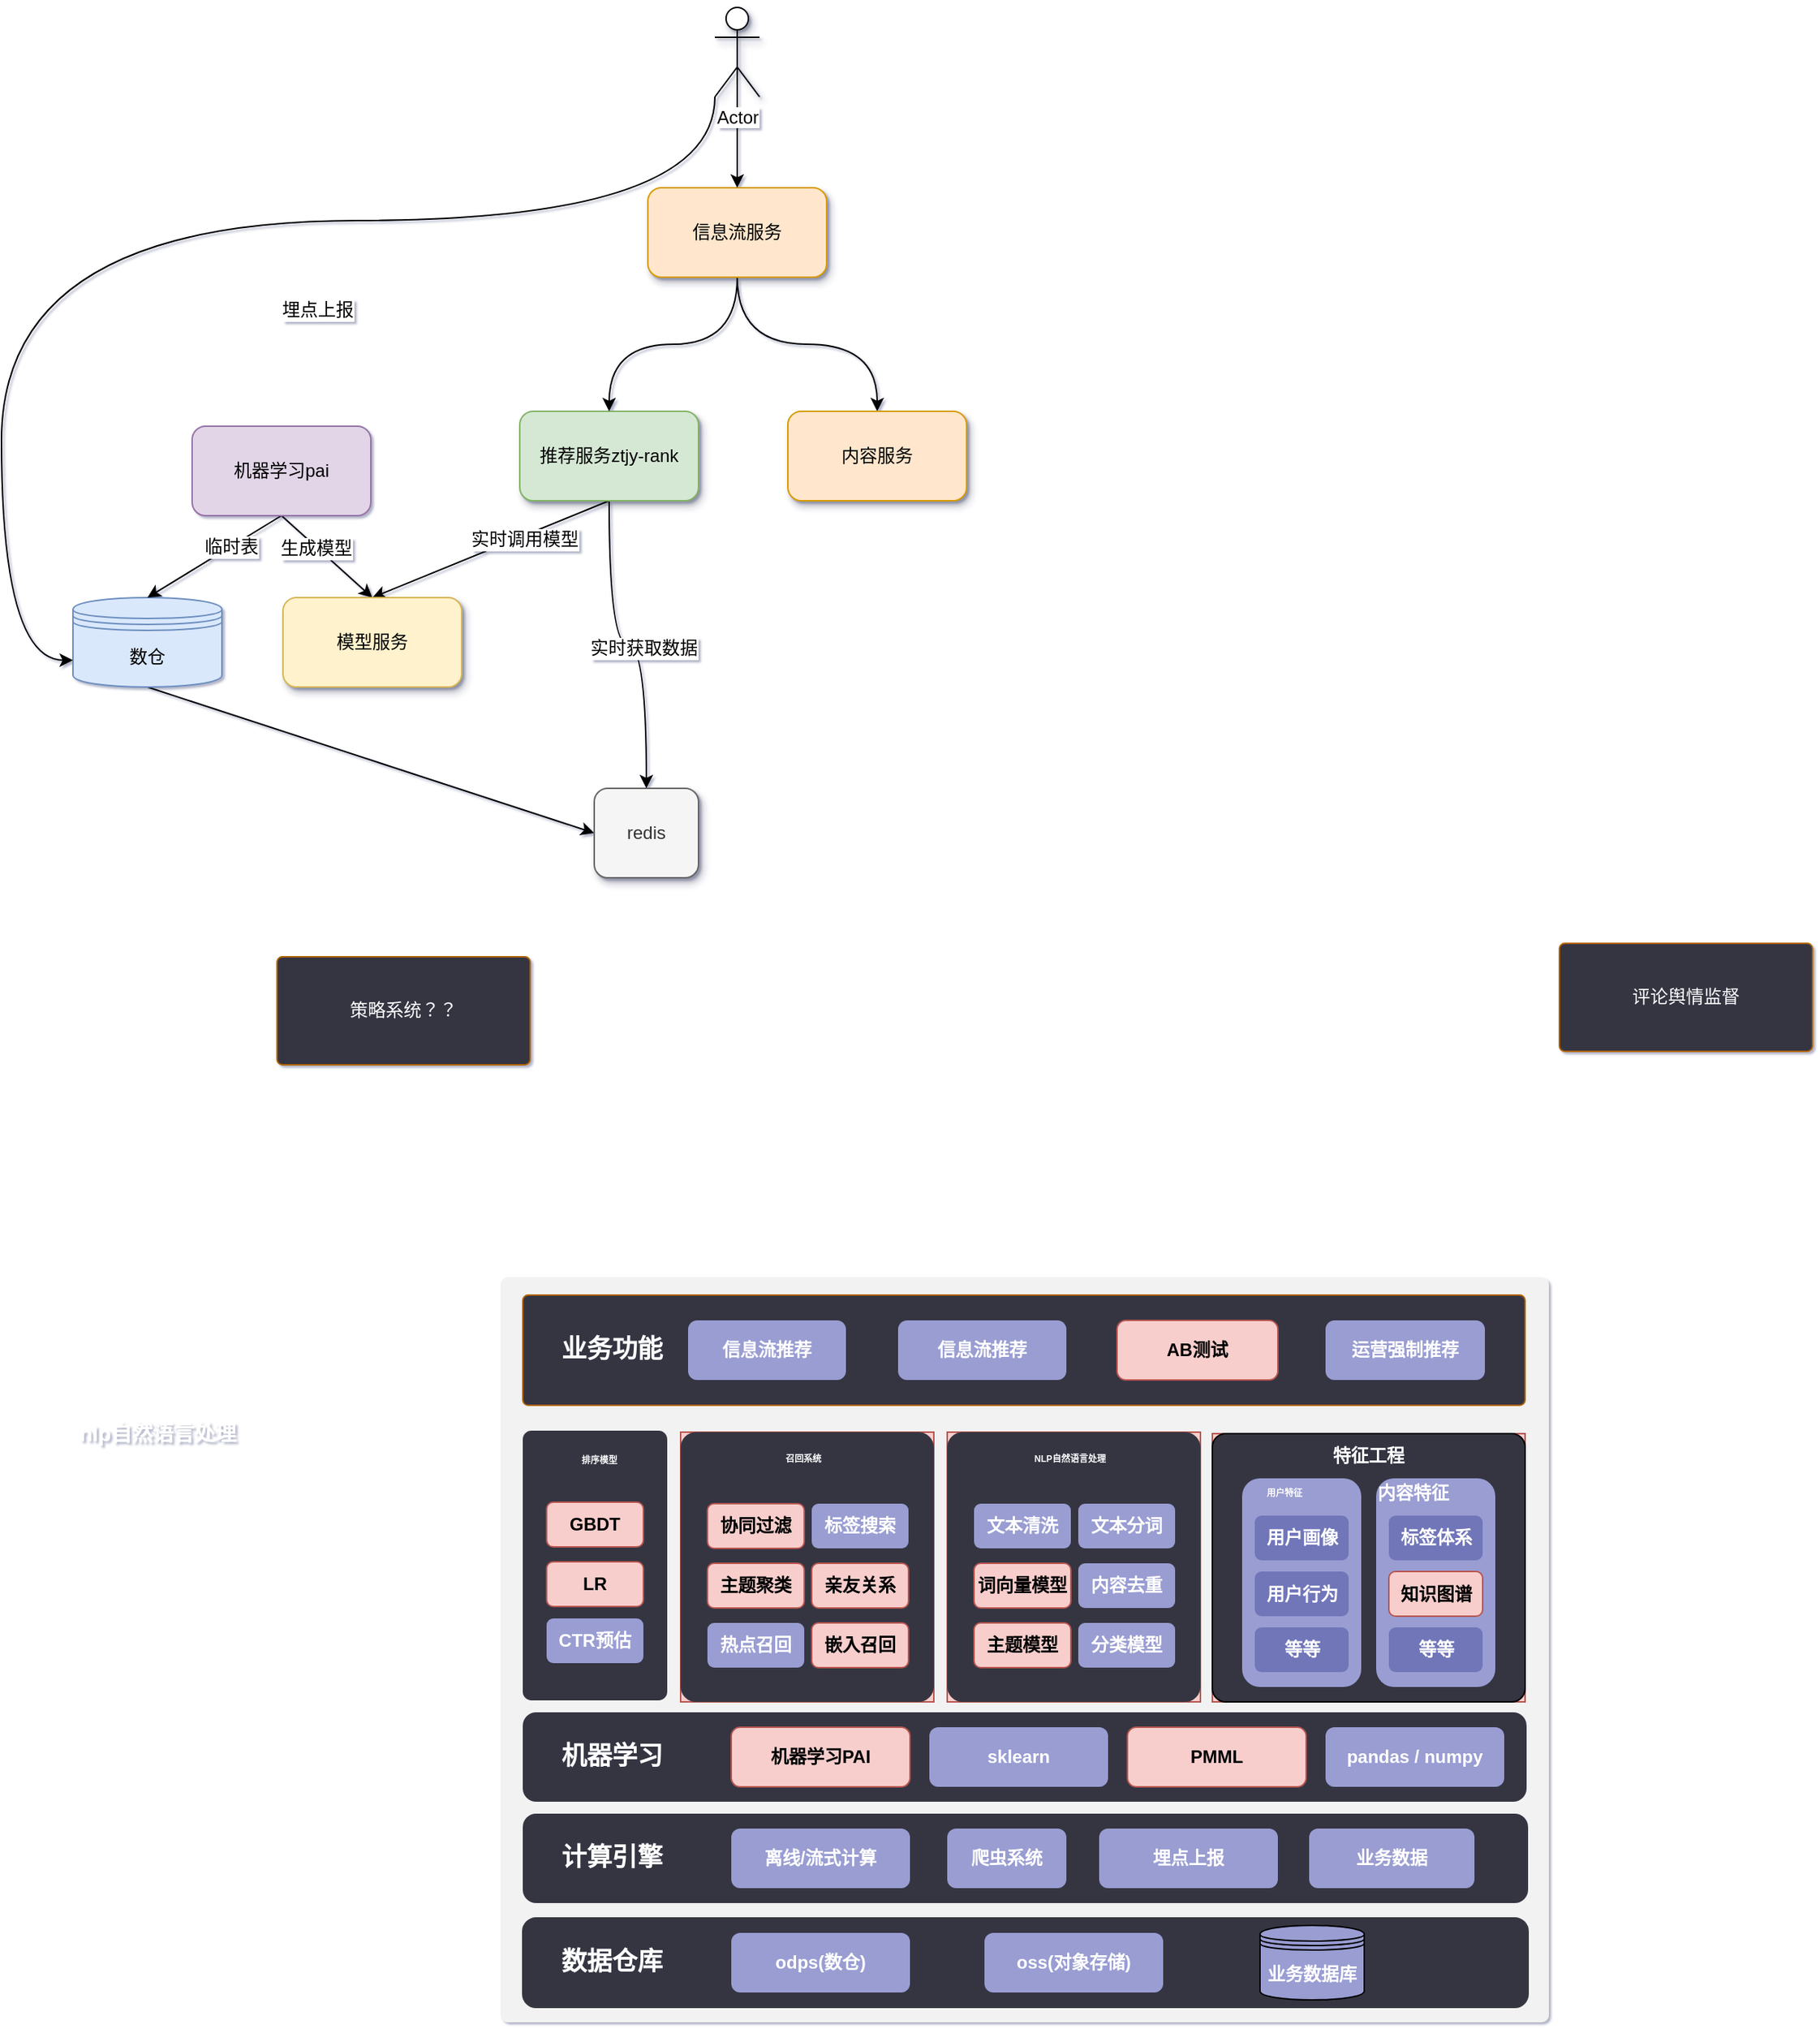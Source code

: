 <mxfile version="12.4.8" type="github">
  <diagram id="D5SrRiFoWvf5I0LUAmtN" name="第 1 页">
    <mxGraphModel dx="1408" dy="1179" grid="0" gridSize="10" guides="1" tooltips="1" connect="1" arrows="1" fold="1" page="0" pageScale="1" pageWidth="827" pageHeight="1169" background="#FFFFFF" math="0" shadow="1">
      <root>
        <mxCell id="0"/>
        <mxCell id="1" parent="0"/>
        <mxCell id="lcB-Q-MgDllkAZMw_vvN-18" style="edgeStyle=none;rounded=0;orthogonalLoop=1;jettySize=auto;html=1;exitX=0.5;exitY=1;exitDx=0;exitDy=0;entryX=0;entryY=0.5;entryDx=0;entryDy=0;" parent="1" source="THFU7ujFhd3SdLaCnTlw-1" target="lcB-Q-MgDllkAZMw_vvN-1" edge="1">
          <mxGeometry relative="1" as="geometry"/>
        </mxCell>
        <mxCell id="THFU7ujFhd3SdLaCnTlw-1" value="数仓" style="shape=datastore;whiteSpace=wrap;html=1;fillColor=#dae8fc;strokeColor=#6c8ebf;" parent="1" vertex="1">
          <mxGeometry x="140" y="245" width="100" height="60" as="geometry"/>
        </mxCell>
        <mxCell id="THFU7ujFhd3SdLaCnTlw-8" style="rounded=0;orthogonalLoop=1;jettySize=auto;html=1;exitX=0.5;exitY=1;exitDx=0;exitDy=0;entryX=0.5;entryY=0;entryDx=0;entryDy=0;" parent="1" source="THFU7ujFhd3SdLaCnTlw-7" target="THFU7ujFhd3SdLaCnTlw-1" edge="1">
          <mxGeometry relative="1" as="geometry"/>
        </mxCell>
        <mxCell id="lcB-Q-MgDllkAZMw_vvN-22" value="临时表" style="text;html=1;align=center;verticalAlign=middle;resizable=0;points=[];;labelBackgroundColor=#ffffff;" parent="THFU7ujFhd3SdLaCnTlw-8" vertex="1" connectable="0">
          <mxGeometry x="-0.243" relative="1" as="geometry">
            <mxPoint as="offset"/>
          </mxGeometry>
        </mxCell>
        <mxCell id="lcB-Q-MgDllkAZMw_vvN-20" style="edgeStyle=none;rounded=0;orthogonalLoop=1;jettySize=auto;html=1;exitX=0.5;exitY=1;exitDx=0;exitDy=0;entryX=0.5;entryY=0;entryDx=0;entryDy=0;" parent="1" source="THFU7ujFhd3SdLaCnTlw-7" target="lcB-Q-MgDllkAZMw_vvN-19" edge="1">
          <mxGeometry relative="1" as="geometry"/>
        </mxCell>
        <mxCell id="lcB-Q-MgDllkAZMw_vvN-23" value="生成模型" style="text;html=1;align=center;verticalAlign=middle;resizable=0;points=[];;labelBackgroundColor=#ffffff;" parent="lcB-Q-MgDllkAZMw_vvN-20" vertex="1" connectable="0">
          <mxGeometry x="-0.528" relative="1" as="geometry">
            <mxPoint x="7.89" y="8.28" as="offset"/>
          </mxGeometry>
        </mxCell>
        <mxCell id="THFU7ujFhd3SdLaCnTlw-7" value="机器学习pai" style="rounded=1;whiteSpace=wrap;html=1;fillColor=#e1d5e7;strokeColor=#9673a6;" parent="1" vertex="1">
          <mxGeometry x="220" y="130" width="120" height="60" as="geometry"/>
        </mxCell>
        <mxCell id="lcB-Q-MgDllkAZMw_vvN-1" value="redis" style="rounded=1;whiteSpace=wrap;html=1;shadow=1;fillColor=#f5f5f5;strokeColor=#666666;fontColor=#333333;" parent="1" vertex="1">
          <mxGeometry x="490" y="373" width="70" height="60" as="geometry"/>
        </mxCell>
        <mxCell id="lcB-Q-MgDllkAZMw_vvN-4" style="edgeStyle=orthogonalEdgeStyle;rounded=0;orthogonalLoop=1;jettySize=auto;html=1;exitX=0.5;exitY=1;exitDx=0;exitDy=0;curved=1;" parent="1" source="lcB-Q-MgDllkAZMw_vvN-3" target="lcB-Q-MgDllkAZMw_vvN-1" edge="1">
          <mxGeometry relative="1" as="geometry"/>
        </mxCell>
        <mxCell id="lcB-Q-MgDllkAZMw_vvN-5" value="实时获取数据" style="text;html=1;align=center;verticalAlign=middle;resizable=0;points=[];;labelBackgroundColor=#ffffff;" parent="lcB-Q-MgDllkAZMw_vvN-4" vertex="1" connectable="0">
          <mxGeometry x="0.134" y="-2" relative="1" as="geometry">
            <mxPoint as="offset"/>
          </mxGeometry>
        </mxCell>
        <mxCell id="lcB-Q-MgDllkAZMw_vvN-26" style="edgeStyle=none;rounded=0;orthogonalLoop=1;jettySize=auto;html=1;exitX=0.5;exitY=1;exitDx=0;exitDy=0;entryX=0.5;entryY=0;entryDx=0;entryDy=0;" parent="1" source="lcB-Q-MgDllkAZMw_vvN-3" target="lcB-Q-MgDllkAZMw_vvN-19" edge="1">
          <mxGeometry relative="1" as="geometry"/>
        </mxCell>
        <mxCell id="lcB-Q-MgDllkAZMw_vvN-27" value="实时调用模型" style="text;html=1;align=center;verticalAlign=middle;resizable=0;points=[];;labelBackgroundColor=#ffffff;" parent="lcB-Q-MgDllkAZMw_vvN-26" vertex="1" connectable="0">
          <mxGeometry x="-0.267" y="2" relative="1" as="geometry">
            <mxPoint as="offset"/>
          </mxGeometry>
        </mxCell>
        <mxCell id="lcB-Q-MgDllkAZMw_vvN-3" value="推荐服务ztjy-rank" style="rounded=1;whiteSpace=wrap;html=1;shadow=1;fillColor=#d5e8d4;strokeColor=#82b366;" parent="1" vertex="1">
          <mxGeometry x="440" y="120" width="120" height="60" as="geometry"/>
        </mxCell>
        <mxCell id="lcB-Q-MgDllkAZMw_vvN-9" style="edgeStyle=orthogonalEdgeStyle;curved=1;rounded=0;orthogonalLoop=1;jettySize=auto;html=1;exitX=0.5;exitY=1;exitDx=0;exitDy=0;" parent="1" source="lcB-Q-MgDllkAZMw_vvN-8" target="lcB-Q-MgDllkAZMw_vvN-3" edge="1">
          <mxGeometry relative="1" as="geometry"/>
        </mxCell>
        <mxCell id="lcB-Q-MgDllkAZMw_vvN-11" style="edgeStyle=orthogonalEdgeStyle;curved=1;rounded=0;orthogonalLoop=1;jettySize=auto;html=1;exitX=0.5;exitY=1;exitDx=0;exitDy=0;" parent="1" source="lcB-Q-MgDllkAZMw_vvN-8" target="lcB-Q-MgDllkAZMw_vvN-10" edge="1">
          <mxGeometry relative="1" as="geometry"/>
        </mxCell>
        <mxCell id="lcB-Q-MgDllkAZMw_vvN-8" value="信息流服务" style="rounded=1;whiteSpace=wrap;html=1;shadow=1;fillColor=#ffe6cc;strokeColor=#d79b00;" parent="1" vertex="1">
          <mxGeometry x="526" y="-30" width="120" height="60" as="geometry"/>
        </mxCell>
        <mxCell id="lcB-Q-MgDllkAZMw_vvN-10" value="内容服务" style="rounded=1;whiteSpace=wrap;html=1;shadow=1;fillColor=#ffe6cc;strokeColor=#d79b00;" parent="1" vertex="1">
          <mxGeometry x="620" y="120" width="120" height="60" as="geometry"/>
        </mxCell>
        <mxCell id="lcB-Q-MgDllkAZMw_vvN-13" style="edgeStyle=orthogonalEdgeStyle;curved=1;rounded=0;orthogonalLoop=1;jettySize=auto;html=1;exitX=0.5;exitY=0.5;exitDx=0;exitDy=0;exitPerimeter=0;entryX=0.5;entryY=0;entryDx=0;entryDy=0;" parent="1" source="lcB-Q-MgDllkAZMw_vvN-12" target="lcB-Q-MgDllkAZMw_vvN-8" edge="1">
          <mxGeometry relative="1" as="geometry"/>
        </mxCell>
        <mxCell id="lcB-Q-MgDllkAZMw_vvN-16" style="edgeStyle=orthogonalEdgeStyle;curved=1;rounded=0;orthogonalLoop=1;jettySize=auto;html=1;exitX=0;exitY=1;exitDx=0;exitDy=0;exitPerimeter=0;entryX=0;entryY=0.7;entryDx=0;entryDy=0;" parent="1" source="lcB-Q-MgDllkAZMw_vvN-12" target="THFU7ujFhd3SdLaCnTlw-1" edge="1">
          <mxGeometry relative="1" as="geometry">
            <Array as="points">
              <mxPoint x="571" y="-8"/>
              <mxPoint x="92" y="-8"/>
              <mxPoint x="92" y="287"/>
            </Array>
          </mxGeometry>
        </mxCell>
        <mxCell id="lcB-Q-MgDllkAZMw_vvN-17" value="埋点上报" style="text;html=1;align=center;verticalAlign=middle;resizable=0;points=[];;labelBackgroundColor=#ffffff;" parent="lcB-Q-MgDllkAZMw_vvN-16" vertex="1" connectable="0">
          <mxGeometry x="-0.226" y="60" relative="1" as="geometry">
            <mxPoint as="offset"/>
          </mxGeometry>
        </mxCell>
        <mxCell id="lcB-Q-MgDllkAZMw_vvN-12" value="Actor" style="shape=umlActor;verticalLabelPosition=bottom;labelBackgroundColor=#ffffff;verticalAlign=top;html=1;outlineConnect=0;shadow=1;" parent="1" vertex="1">
          <mxGeometry x="571" y="-151" width="30" height="60" as="geometry"/>
        </mxCell>
        <mxCell id="lcB-Q-MgDllkAZMw_vvN-19" value="模型服务" style="rounded=1;whiteSpace=wrap;html=1;shadow=1;fillColor=#fff2cc;strokeColor=#d6b656;" parent="1" vertex="1">
          <mxGeometry x="281" y="245" width="120" height="60" as="geometry"/>
        </mxCell>
        <mxCell id="YeKVqjcb1EDhcV8V6zDs-1" value="" style="rounded=1;whiteSpace=wrap;html=1;shadow=0;fillColor=#F2F2F2;strokeColor=none;glass=0;comic=0;arcSize=1;" vertex="1" parent="1">
          <mxGeometry x="427" y="701" width="704" height="500" as="geometry"/>
        </mxCell>
        <mxCell id="YeKVqjcb1EDhcV8V6zDs-2" value="" style="rounded=1;whiteSpace=wrap;html=1;shadow=0;fillColor=#343643;strokeColor=#36393d;" vertex="1" parent="1">
          <mxGeometry x="442" y="1131" width="675" height="60" as="geometry"/>
        </mxCell>
        <mxCell id="YeKVqjcb1EDhcV8V6zDs-3" value="&lt;span style=&quot;white-space: normal&quot;&gt;oss(对象存储)&lt;/span&gt;" style="rounded=1;whiteSpace=wrap;html=1;shadow=0;fillColor=#999DD2;strokeColor=none;gradientColor=none;fontColor=#FFFFFF;fontStyle=1;dashed=1;strokeWidth=1;perimeterSpacing=4;" vertex="1" parent="1">
          <mxGeometry x="752" y="1141" width="120" height="40" as="geometry"/>
        </mxCell>
        <mxCell id="YeKVqjcb1EDhcV8V6zDs-4" value="" style="rounded=1;whiteSpace=wrap;html=1;fillColor=#343643;strokeColor=none;" vertex="1" parent="1">
          <mxGeometry x="442" y="1061" width="675" height="60" as="geometry"/>
        </mxCell>
        <mxCell id="YeKVqjcb1EDhcV8V6zDs-5" value="nlp自然语言处理" style="text;html=1;strokeColor=none;fillColor=none;align=center;verticalAlign=middle;whiteSpace=wrap;rounded=0;fontSize=14;fontStyle=1;fontColor=#FFFFFF;" vertex="1" parent="1">
          <mxGeometry x="132" y="796" width="130" height="20" as="geometry"/>
        </mxCell>
        <mxCell id="YeKVqjcb1EDhcV8V6zDs-6" value="&lt;span style=&quot;white-space: normal&quot;&gt;odps(数仓)&lt;/span&gt;" style="rounded=1;whiteSpace=wrap;html=1;shadow=0;fillColor=#999DD2;strokeColor=none;gradientColor=none;fontColor=#FFFFFF;fontStyle=1;dashed=1;strokeWidth=1;perimeterSpacing=4;" vertex="1" parent="1">
          <mxGeometry x="582" y="1141" width="120" height="40" as="geometry"/>
        </mxCell>
        <mxCell id="YeKVqjcb1EDhcV8V6zDs-7" value="业务数据库" style="shape=datastore;whiteSpace=wrap;html=1;shadow=0;fillColor=#999DD2;strokeColor=#000000;gradientColor=none;fontStyle=1;fontColor=#FFFFFF;" vertex="1" parent="1">
          <mxGeometry x="937" y="1136" width="70" height="50" as="geometry"/>
        </mxCell>
        <mxCell id="YeKVqjcb1EDhcV8V6zDs-8" value="数据仓库" style="text;html=1;strokeColor=none;fillColor=none;align=center;verticalAlign=middle;whiteSpace=wrap;rounded=0;shadow=1;fontFamily=Comic Sans MS;fontSize=17;fontStyle=1;fontColor=#FFFFFF;" vertex="1" parent="1">
          <mxGeometry x="462" y="1151" width="80" height="20" as="geometry"/>
        </mxCell>
        <mxCell id="YeKVqjcb1EDhcV8V6zDs-9" value="离线/流式计算" style="rounded=1;whiteSpace=wrap;html=1;shadow=0;fillColor=#999DD2;strokeColor=none;fontColor=#FFFFFF;fontStyle=1" vertex="1" parent="1">
          <mxGeometry x="582" y="1071" width="120" height="40" as="geometry"/>
        </mxCell>
        <mxCell id="YeKVqjcb1EDhcV8V6zDs-10" value="爬虫系统" style="rounded=1;whiteSpace=wrap;html=1;shadow=0;fillColor=#999DD2;strokeColor=none;fontColor=#FFFFFF;fontStyle=1" vertex="1" parent="1">
          <mxGeometry x="727" y="1071" width="80" height="40" as="geometry"/>
        </mxCell>
        <mxCell id="YeKVqjcb1EDhcV8V6zDs-11" value="计算引擎" style="text;html=1;strokeColor=none;fillColor=none;align=center;verticalAlign=middle;whiteSpace=wrap;rounded=0;shadow=1;fontFamily=Comic Sans MS;fontSize=17;fontStyle=1;fontColor=#FFFFFF;" vertex="1" parent="1">
          <mxGeometry x="462" y="1081" width="80" height="20" as="geometry"/>
        </mxCell>
        <mxCell id="YeKVqjcb1EDhcV8V6zDs-12" value="业务数据" style="rounded=1;whiteSpace=wrap;html=1;shadow=0;fillColor=#999DD2;strokeColor=none;fontColor=#FFFFFF;fontStyle=1" vertex="1" parent="1">
          <mxGeometry x="970" y="1071" width="111" height="40" as="geometry"/>
        </mxCell>
        <mxCell id="YeKVqjcb1EDhcV8V6zDs-13" value="埋点上报" style="rounded=1;whiteSpace=wrap;html=1;shadow=0;fillColor=#999DD2;strokeColor=none;fontColor=#FFFFFF;fontStyle=1" vertex="1" parent="1">
          <mxGeometry x="829" y="1071" width="120" height="40" as="geometry"/>
        </mxCell>
        <mxCell id="YeKVqjcb1EDhcV8V6zDs-14" value="" style="group;fillColor=#f8cecc;strokeColor=#b85450;" vertex="1" connectable="0" parent="1">
          <mxGeometry x="905" y="806" width="210" height="180" as="geometry"/>
        </mxCell>
        <mxCell id="YeKVqjcb1EDhcV8V6zDs-15" value="" style="rounded=1;whiteSpace=wrap;html=1;rotatable=1;arcSize=5;fillColor=#343643;" vertex="1" parent="YeKVqjcb1EDhcV8V6zDs-14">
          <mxGeometry width="210" height="180" as="geometry"/>
        </mxCell>
        <mxCell id="YeKVqjcb1EDhcV8V6zDs-16" value="特征工程" style="text;html=1;strokeColor=none;fillColor=none;align=center;verticalAlign=middle;whiteSpace=wrap;rounded=0;fontStyle=1;fontColor=#FFFFFF;" vertex="1" parent="YeKVqjcb1EDhcV8V6zDs-14">
          <mxGeometry x="45" y="5" width="120" height="20" as="geometry"/>
        </mxCell>
        <mxCell id="YeKVqjcb1EDhcV8V6zDs-17" value="" style="rounded=1;whiteSpace=wrap;html=1;shadow=0;fillColor=#999DD2;strokeColor=none;fontColor=#FFFFFF;fontStyle=1" vertex="1" parent="YeKVqjcb1EDhcV8V6zDs-14">
          <mxGeometry x="20" y="30" width="80" height="140" as="geometry"/>
        </mxCell>
        <mxCell id="YeKVqjcb1EDhcV8V6zDs-18" value="" style="rounded=1;whiteSpace=wrap;html=1;shadow=0;fillColor=#999DD2;strokeColor=none;fontColor=#FFFFFF;fontStyle=1" vertex="1" parent="YeKVqjcb1EDhcV8V6zDs-14">
          <mxGeometry x="110" y="30" width="80" height="140" as="geometry"/>
        </mxCell>
        <mxCell id="YeKVqjcb1EDhcV8V6zDs-19" value="用户特征" style="text;html=1;strokeColor=none;fillColor=none;align=center;verticalAlign=middle;whiteSpace=wrap;rounded=0;fontColor=#FFFFFF;fontStyle=1;fontSize=6;arcSize=12;horizontal=1;" vertex="1" parent="YeKVqjcb1EDhcV8V6zDs-14">
          <mxGeometry x="17" y="30" width="63" height="20" as="geometry"/>
        </mxCell>
        <mxCell id="YeKVqjcb1EDhcV8V6zDs-20" value="内容特征" style="text;html=1;strokeColor=none;fillColor=none;align=center;verticalAlign=middle;whiteSpace=wrap;rounded=0;fontColor=#FFFFFF;fontStyle=1" vertex="1" parent="YeKVqjcb1EDhcV8V6zDs-14">
          <mxGeometry x="105" y="30" width="60" height="20" as="geometry"/>
        </mxCell>
        <mxCell id="YeKVqjcb1EDhcV8V6zDs-21" value="用户画像" style="rounded=1;whiteSpace=wrap;html=1;shadow=0;fillColor=#7176B9;strokeColor=none;fontColor=#FFFFFF;fontStyle=1" vertex="1" parent="YeKVqjcb1EDhcV8V6zDs-14">
          <mxGeometry x="28.5" y="55" width="63" height="30" as="geometry"/>
        </mxCell>
        <mxCell id="YeKVqjcb1EDhcV8V6zDs-22" value="用户行为" style="rounded=1;whiteSpace=wrap;html=1;shadow=0;fillColor=#7176B9;strokeColor=none;fontColor=#FFFFFF;fontStyle=1" vertex="1" parent="YeKVqjcb1EDhcV8V6zDs-14">
          <mxGeometry x="28.5" y="92.5" width="63" height="30" as="geometry"/>
        </mxCell>
        <mxCell id="YeKVqjcb1EDhcV8V6zDs-23" value="等等" style="rounded=1;whiteSpace=wrap;html=1;shadow=0;fillColor=#7176B9;strokeColor=none;fontColor=#FFFFFF;fontStyle=1" vertex="1" parent="YeKVqjcb1EDhcV8V6zDs-14">
          <mxGeometry x="28.5" y="130" width="63" height="30" as="geometry"/>
        </mxCell>
        <mxCell id="YeKVqjcb1EDhcV8V6zDs-24" value="标签体系&lt;span style=&quot;color: rgba(0 , 0 , 0 , 0) ; font-family: monospace ; font-size: 0px ; font-weight: 400 ; white-space: nowrap&quot;&gt;%3CmxGraphModel%3E%3Croot%3E%3CmxCell%20id%3D%220%22%2F%3E%3CmxCell%20id%3D%221%22%20parent%3D%220%22%2F%3E%3CmxCell%20id%3D%222%22%20value%3D%22%E9%98%85%E8%AF%BB%E7%BB%9F%E8%AE%A1%22%20style%3D%22rounded%3D1%3BwhiteSpace%3Dwrap%3Bhtml%3D1%3Bshadow%3D0%3BfillColor%3D%237176B9%3BstrokeColor%3Dnone%3BfontColor%3D%23FFFFFF%3BfontStyle%3D1%22%20vertex%3D%221%22%20parent%3D%221%22%3E%3CmxGeometry%20x%3D%22518.5%22%20y%3D%22285%22%20width%3D%2263%22%20height%3D%2230%22%20as%3D%22geometry%22%2F%3E%3C%2FmxCell%3E%3C%2Froot%3E%3C%2FmxGraphModel%3E&lt;/span&gt;" style="rounded=1;whiteSpace=wrap;html=1;shadow=0;fillColor=#7176B9;strokeColor=none;fontColor=#FFFFFF;fontStyle=1" vertex="1" parent="YeKVqjcb1EDhcV8V6zDs-14">
          <mxGeometry x="118.5" y="55" width="63" height="30" as="geometry"/>
        </mxCell>
        <mxCell id="YeKVqjcb1EDhcV8V6zDs-25" value="知识图谱" style="rounded=1;whiteSpace=wrap;html=1;shadow=0;fillColor=#f8cecc;strokeColor=#b85450;fontStyle=1" vertex="1" parent="YeKVqjcb1EDhcV8V6zDs-14">
          <mxGeometry x="118.5" y="92.5" width="63" height="30" as="geometry"/>
        </mxCell>
        <mxCell id="YeKVqjcb1EDhcV8V6zDs-26" value="等等" style="rounded=1;whiteSpace=wrap;html=1;shadow=0;fillColor=#7176B9;strokeColor=none;fontColor=#FFFFFF;fontStyle=1" vertex="1" parent="YeKVqjcb1EDhcV8V6zDs-14">
          <mxGeometry x="118.5" y="130" width="63" height="30" as="geometry"/>
        </mxCell>
        <mxCell id="YeKVqjcb1EDhcV8V6zDs-27" value="" style="rounded=1;whiteSpace=wrap;html=1;fillColor=#343643;strokeColor=#b46504;arcSize=5;fontColor=#FFFFFF;" vertex="1" parent="1">
          <mxGeometry x="442" y="713" width="673" height="74" as="geometry"/>
        </mxCell>
        <mxCell id="YeKVqjcb1EDhcV8V6zDs-28" value="策略系统？？" style="rounded=1;whiteSpace=wrap;html=1;fillColor=#343643;strokeColor=#b46504;arcSize=5;fontColor=#FFFFFF;" vertex="1" parent="1">
          <mxGeometry x="277" y="486" width="170" height="72.5" as="geometry"/>
        </mxCell>
        <mxCell id="YeKVqjcb1EDhcV8V6zDs-29" value="" style="rounded=1;whiteSpace=wrap;html=1;fillColor=#343643;strokeColor=none;" vertex="1" parent="1">
          <mxGeometry x="442" y="993" width="674" height="60" as="geometry"/>
        </mxCell>
        <mxCell id="YeKVqjcb1EDhcV8V6zDs-30" value="机器学习" style="text;html=1;strokeColor=none;fillColor=none;align=center;verticalAlign=middle;whiteSpace=wrap;rounded=0;shadow=1;fontFamily=Comic Sans MS;fontSize=17;fontStyle=1;fontColor=#FFFFFF;" vertex="1" parent="1">
          <mxGeometry x="462" y="1013" width="80" height="20" as="geometry"/>
        </mxCell>
        <mxCell id="YeKVqjcb1EDhcV8V6zDs-31" value="机器学习PAI" style="rounded=1;whiteSpace=wrap;html=1;shadow=0;fillColor=#f8cecc;strokeColor=#b85450;fontStyle=1" vertex="1" parent="1">
          <mxGeometry x="582" y="1003" width="120" height="40" as="geometry"/>
        </mxCell>
        <mxCell id="YeKVqjcb1EDhcV8V6zDs-32" value="sklearn" style="rounded=1;whiteSpace=wrap;html=1;shadow=0;fillColor=#999DD2;strokeColor=none;fontColor=#FFFFFF;fontStyle=1" vertex="1" parent="1">
          <mxGeometry x="715" y="1003" width="120" height="40" as="geometry"/>
        </mxCell>
        <mxCell id="YeKVqjcb1EDhcV8V6zDs-33" value="PMML" style="rounded=1;whiteSpace=wrap;html=1;shadow=0;fillColor=#f8cecc;strokeColor=#b85450;fontStyle=1" vertex="1" parent="1">
          <mxGeometry x="848" y="1003" width="120" height="40" as="geometry"/>
        </mxCell>
        <mxCell id="YeKVqjcb1EDhcV8V6zDs-34" value="pandas / numpy" style="rounded=1;whiteSpace=wrap;html=1;shadow=0;fillColor=#999DD2;strokeColor=none;fontColor=#FFFFFF;fontStyle=1" vertex="1" parent="1">
          <mxGeometry x="981" y="1003" width="120" height="40" as="geometry"/>
        </mxCell>
        <mxCell id="YeKVqjcb1EDhcV8V6zDs-35" value="评论舆情监督" style="rounded=1;whiteSpace=wrap;html=1;fillColor=#343643;strokeColor=#b46504;arcSize=5;fontColor=#FFFFFF;" vertex="1" parent="1">
          <mxGeometry x="1138" y="477" width="170" height="72.5" as="geometry"/>
        </mxCell>
        <mxCell id="YeKVqjcb1EDhcV8V6zDs-36" value="" style="group;fillColor=#f8cecc;strokeColor=#b85450;" vertex="1" connectable="0" parent="1">
          <mxGeometry x="727" y="805" width="170" height="181" as="geometry"/>
        </mxCell>
        <mxCell id="YeKVqjcb1EDhcV8V6zDs-37" value="" style="rounded=1;whiteSpace=wrap;html=1;fillColor=#343643;strokeColor=none;arcSize=6;" vertex="1" parent="YeKVqjcb1EDhcV8V6zDs-36">
          <mxGeometry width="170" height="181" as="geometry"/>
        </mxCell>
        <mxCell id="YeKVqjcb1EDhcV8V6zDs-38" value="&lt;span style=&quot;&quot;&gt;词向量模型&lt;/span&gt;" style="rounded=1;whiteSpace=wrap;html=1;shadow=0;fillColor=#f8cecc;strokeColor=#b85450;fontStyle=1" vertex="1" parent="YeKVqjcb1EDhcV8V6zDs-36">
          <mxGeometry x="18" y="88" width="65" height="30" as="geometry"/>
        </mxCell>
        <mxCell id="YeKVqjcb1EDhcV8V6zDs-39" value="NLP自然语言处理" style="text;html=1;strokeColor=none;fillColor=none;align=center;verticalAlign=middle;whiteSpace=wrap;rounded=0;fontColor=#FFFFFF;fontStyle=1;fontSize=6;arcSize=12;horizontal=1;" vertex="1" parent="YeKVqjcb1EDhcV8V6zDs-36">
          <mxGeometry x="31" y="8" width="103" height="20" as="geometry"/>
        </mxCell>
        <mxCell id="YeKVqjcb1EDhcV8V6zDs-40" value="内容去重" style="rounded=1;whiteSpace=wrap;html=1;shadow=0;fillColor=#999DD2;strokeColor=none;fontColor=#FFFFFF;fontStyle=1" vertex="1" parent="YeKVqjcb1EDhcV8V6zDs-36">
          <mxGeometry x="88" y="88" width="65" height="30" as="geometry"/>
        </mxCell>
        <mxCell id="YeKVqjcb1EDhcV8V6zDs-41" value="文本清洗" style="rounded=1;whiteSpace=wrap;html=1;shadow=0;fillColor=#999DD2;strokeColor=none;fontColor=#FFFFFF;fontStyle=1" vertex="1" parent="YeKVqjcb1EDhcV8V6zDs-36">
          <mxGeometry x="18" y="48" width="65" height="30" as="geometry"/>
        </mxCell>
        <mxCell id="YeKVqjcb1EDhcV8V6zDs-42" value="文本分词" style="rounded=1;whiteSpace=wrap;html=1;shadow=0;fillColor=#999DD2;strokeColor=none;fontColor=#FFFFFF;fontStyle=1" vertex="1" parent="YeKVqjcb1EDhcV8V6zDs-36">
          <mxGeometry x="88" y="48" width="65" height="30" as="geometry"/>
        </mxCell>
        <mxCell id="YeKVqjcb1EDhcV8V6zDs-43" value="分类模型" style="rounded=1;whiteSpace=wrap;html=1;shadow=0;fillColor=#999DD2;strokeColor=none;fontColor=#FFFFFF;fontStyle=1" vertex="1" parent="YeKVqjcb1EDhcV8V6zDs-36">
          <mxGeometry x="88" y="128" width="65" height="30" as="geometry"/>
        </mxCell>
        <mxCell id="YeKVqjcb1EDhcV8V6zDs-44" value="主题模型" style="rounded=1;whiteSpace=wrap;html=1;shadow=0;fillColor=#f8cecc;strokeColor=#b85450;fontStyle=1" vertex="1" parent="YeKVqjcb1EDhcV8V6zDs-36">
          <mxGeometry x="18" y="128" width="65" height="30" as="geometry"/>
        </mxCell>
        <mxCell id="YeKVqjcb1EDhcV8V6zDs-45" value="" style="group;fillColor=#f8cecc;strokeColor=#b85450;" vertex="1" connectable="0" parent="1">
          <mxGeometry x="548" y="805" width="170" height="181" as="geometry"/>
        </mxCell>
        <mxCell id="YeKVqjcb1EDhcV8V6zDs-46" value="" style="rounded=1;whiteSpace=wrap;html=1;fillColor=#343643;strokeColor=none;arcSize=6;" vertex="1" parent="YeKVqjcb1EDhcV8V6zDs-45">
          <mxGeometry width="170" height="181" as="geometry"/>
        </mxCell>
        <mxCell id="YeKVqjcb1EDhcV8V6zDs-47" value="主题聚类" style="rounded=1;whiteSpace=wrap;html=1;shadow=0;fillColor=#f8cecc;strokeColor=#b85450;fontStyle=1" vertex="1" parent="YeKVqjcb1EDhcV8V6zDs-45">
          <mxGeometry x="18" y="88" width="65" height="30" as="geometry"/>
        </mxCell>
        <mxCell id="YeKVqjcb1EDhcV8V6zDs-48" value="召回系统" style="text;html=1;strokeColor=none;fillColor=none;align=center;verticalAlign=middle;whiteSpace=wrap;rounded=0;fontColor=#FFFFFF;fontStyle=1;fontSize=6;arcSize=12;horizontal=1;" vertex="1" parent="YeKVqjcb1EDhcV8V6zDs-45">
          <mxGeometry x="31" y="8" width="103" height="20" as="geometry"/>
        </mxCell>
        <mxCell id="YeKVqjcb1EDhcV8V6zDs-49" value="亲友关系" style="rounded=1;whiteSpace=wrap;html=1;shadow=0;fillColor=#f8cecc;strokeColor=#b85450;fontStyle=1" vertex="1" parent="YeKVqjcb1EDhcV8V6zDs-45">
          <mxGeometry x="88" y="88" width="65" height="30" as="geometry"/>
        </mxCell>
        <mxCell id="YeKVqjcb1EDhcV8V6zDs-50" value="协同过滤" style="rounded=1;whiteSpace=wrap;html=1;shadow=0;fillColor=#f8cecc;strokeColor=#b85450;fontStyle=1" vertex="1" parent="YeKVqjcb1EDhcV8V6zDs-45">
          <mxGeometry x="18" y="48" width="65" height="30" as="geometry"/>
        </mxCell>
        <mxCell id="YeKVqjcb1EDhcV8V6zDs-51" value="标签搜索" style="rounded=1;whiteSpace=wrap;html=1;shadow=0;fillColor=#999DD2;strokeColor=none;fontColor=#FFFFFF;fontStyle=1" vertex="1" parent="YeKVqjcb1EDhcV8V6zDs-45">
          <mxGeometry x="88" y="48" width="65" height="30" as="geometry"/>
        </mxCell>
        <mxCell id="YeKVqjcb1EDhcV8V6zDs-52" value="嵌入召回" style="rounded=1;whiteSpace=wrap;html=1;shadow=0;fillColor=#f8cecc;strokeColor=#b85450;fontStyle=1" vertex="1" parent="YeKVqjcb1EDhcV8V6zDs-45">
          <mxGeometry x="88" y="128" width="65" height="30" as="geometry"/>
        </mxCell>
        <mxCell id="YeKVqjcb1EDhcV8V6zDs-53" value="热点召回" style="rounded=1;whiteSpace=wrap;html=1;shadow=0;fillColor=#999DD2;strokeColor=none;fontColor=#FFFFFF;fontStyle=1" vertex="1" parent="YeKVqjcb1EDhcV8V6zDs-45">
          <mxGeometry x="18" y="128" width="65" height="30" as="geometry"/>
        </mxCell>
        <mxCell id="YeKVqjcb1EDhcV8V6zDs-54" value="" style="group" vertex="1" connectable="0" parent="1">
          <mxGeometry x="442" y="804" width="103" height="181" as="geometry"/>
        </mxCell>
        <mxCell id="YeKVqjcb1EDhcV8V6zDs-55" value="" style="rounded=1;whiteSpace=wrap;html=1;fillColor=#343643;strokeColor=none;arcSize=6;" vertex="1" parent="YeKVqjcb1EDhcV8V6zDs-54">
          <mxGeometry width="97" height="181" as="geometry"/>
        </mxCell>
        <mxCell id="YeKVqjcb1EDhcV8V6zDs-56" value="LR" style="rounded=1;whiteSpace=wrap;html=1;shadow=0;fillColor=#f8cecc;strokeColor=#b85450;fontStyle=1" vertex="1" parent="YeKVqjcb1EDhcV8V6zDs-54">
          <mxGeometry x="16" y="88" width="65" height="30" as="geometry"/>
        </mxCell>
        <mxCell id="YeKVqjcb1EDhcV8V6zDs-57" value="排序模型" style="text;html=1;strokeColor=none;fillColor=none;align=center;verticalAlign=middle;whiteSpace=wrap;rounded=0;fontColor=#FFFFFF;fontStyle=1;fontSize=6;arcSize=12;horizontal=1;" vertex="1" parent="YeKVqjcb1EDhcV8V6zDs-54">
          <mxGeometry y="10" width="103" height="20" as="geometry"/>
        </mxCell>
        <mxCell id="YeKVqjcb1EDhcV8V6zDs-58" value="GBDT" style="rounded=1;whiteSpace=wrap;html=1;shadow=0;fillColor=#f8cecc;strokeColor=#b85450;fontStyle=1" vertex="1" parent="YeKVqjcb1EDhcV8V6zDs-54">
          <mxGeometry x="16" y="48" width="65" height="30" as="geometry"/>
        </mxCell>
        <mxCell id="YeKVqjcb1EDhcV8V6zDs-59" value="CTR预估" style="rounded=1;whiteSpace=wrap;html=1;shadow=0;fillColor=#999DD2;strokeColor=none;fontColor=#FFFFFF;fontStyle=1" vertex="1" parent="YeKVqjcb1EDhcV8V6zDs-54">
          <mxGeometry x="16" y="126" width="65" height="30" as="geometry"/>
        </mxCell>
        <mxCell id="YeKVqjcb1EDhcV8V6zDs-60" value="业务功能" style="text;html=1;strokeColor=none;fillColor=none;align=center;verticalAlign=middle;whiteSpace=wrap;rounded=0;shadow=1;fontFamily=Comic Sans MS;fontSize=17;fontStyle=1;fontColor=#FFFFFF;" vertex="1" parent="1">
          <mxGeometry x="462" y="740" width="80" height="20" as="geometry"/>
        </mxCell>
        <mxCell id="YeKVqjcb1EDhcV8V6zDs-61" value="信息流推荐" style="rounded=1;whiteSpace=wrap;html=1;shadow=0;fillColor=#999DD2;strokeColor=none;fontColor=#FFFFFF;fontStyle=1" vertex="1" parent="1">
          <mxGeometry x="553" y="730" width="106" height="40" as="geometry"/>
        </mxCell>
        <mxCell id="YeKVqjcb1EDhcV8V6zDs-62" value="AB测试" style="rounded=1;whiteSpace=wrap;html=1;shadow=0;fillColor=#f8cecc;strokeColor=#b85450;fontStyle=1" vertex="1" parent="1">
          <mxGeometry x="841" y="730" width="108" height="40" as="geometry"/>
        </mxCell>
        <mxCell id="YeKVqjcb1EDhcV8V6zDs-63" value="运营强制推荐" style="rounded=1;whiteSpace=wrap;html=1;shadow=0;fillColor=#999DD2;strokeColor=none;fontColor=#FFFFFF;fontStyle=1" vertex="1" parent="1">
          <mxGeometry x="981" y="730" width="107" height="40" as="geometry"/>
        </mxCell>
        <mxCell id="YeKVqjcb1EDhcV8V6zDs-65" value="信息流推荐" style="rounded=1;whiteSpace=wrap;html=1;shadow=0;fillColor=#999DD2;strokeColor=none;fontColor=#FFFFFF;fontStyle=1" vertex="1" parent="1">
          <mxGeometry x="694" y="730" width="113" height="40" as="geometry"/>
        </mxCell>
      </root>
    </mxGraphModel>
  </diagram>
</mxfile>
